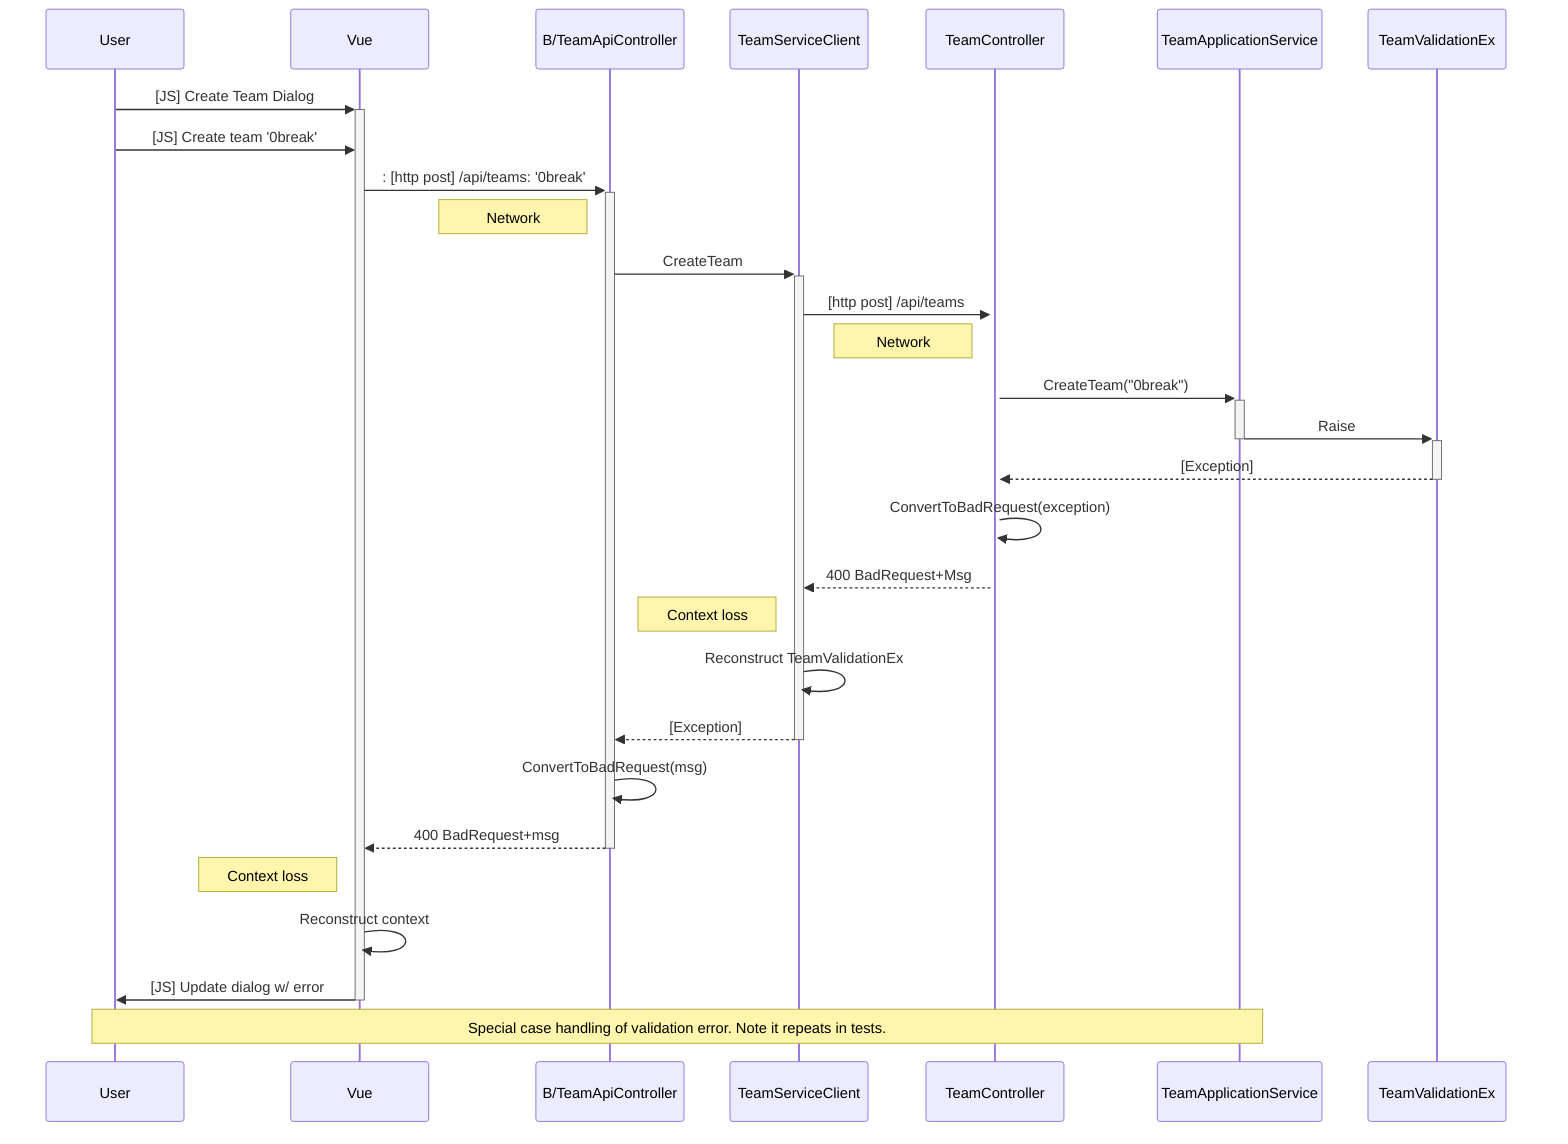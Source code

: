 sequenceDiagram
    participant User
    participant Vue
    participant B/TeamApiController
    participant TeamServiceClient
    User ->> +Vue: [JS] Create Team Dialog
    User ->> Vue: [JS] Create team '0break'
    Vue ->> +B/TeamApiController:: [http post] /api/teams: '0break'
    Note left of B/TeamApiController: Network
    B/TeamApiController ->> +TeamServiceClient: CreateTeam
    
    TeamServiceClient ->> +TeamController: [http post] /api/teams
    Note left of TeamController: Network

    TeamController ->> +TeamApplicationService: CreateTeam("0break")

    
    TeamApplicationService ->> +TeamValidationEx: Raise
    deactivate TeamApplicationService
    TeamValidationEx -->> -TeamController: [Exception]
    
    TeamController ->> TeamController: ConvertToBadRequest(exception)

    TeamController -->> TeamServiceClient: 400 BadRequest+Msg
    note left of TeamServiceClient: Context loss
    TeamServiceClient->>TeamServiceClient: Reconstruct TeamValidationEx
    TeamServiceClient-->>-B/TeamApiController: [Exception]
    B/TeamApiController->>B/TeamApiController: ConvertToBadRequest(msg)
    B/TeamApiController -->> -Vue: 400 BadRequest+msg
    note left of Vue: Context loss
    Vue->>Vue: Reconstruct context
    Vue ->> -User: [JS] Update dialog w/ error
    note over User, TeamApplicationService: Special case handling of validation error. Note it repeats in tests.